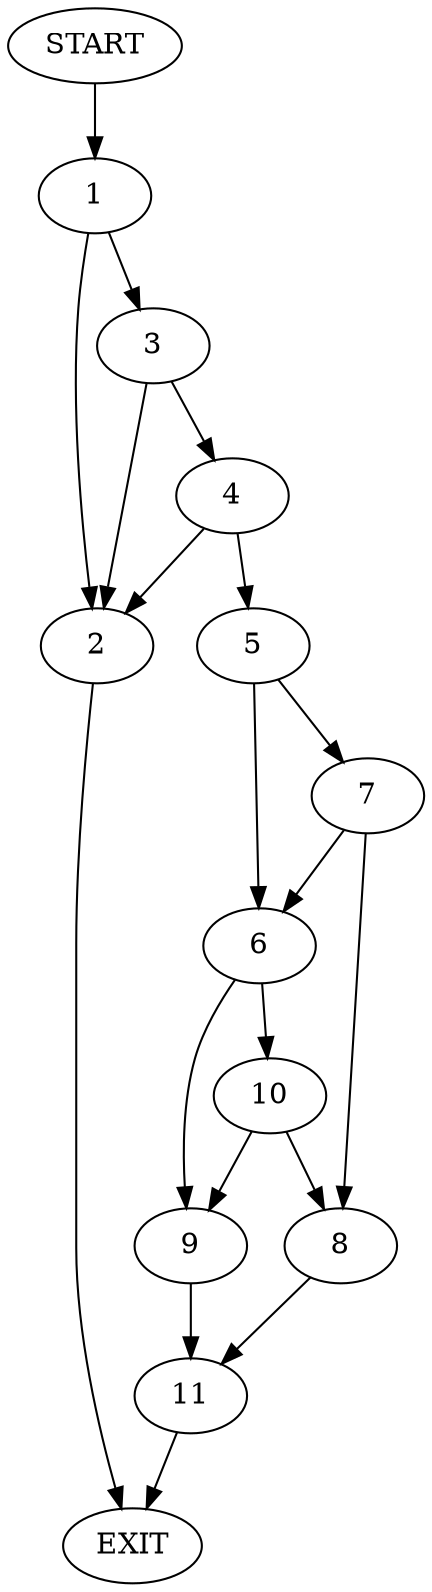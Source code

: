 digraph {
0 [label="START"]
12 [label="EXIT"]
0 -> 1
1 -> 2
1 -> 3
3 -> 2
3 -> 4
2 -> 12
4 -> 2
4 -> 5
5 -> 6
5 -> 7
7 -> 6
7 -> 8
6 -> 9
6 -> 10
8 -> 11
10 -> 9
10 -> 8
9 -> 11
11 -> 12
}
